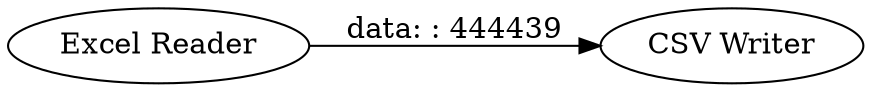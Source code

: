 digraph {
	"-1319633615312293695_1" [label="Excel Reader"]
	"-1319633615312293695_2" [label="CSV Writer"]
	"-1319633615312293695_1" -> "-1319633615312293695_2" [label="data: : 444439"]
	rankdir=LR
}
